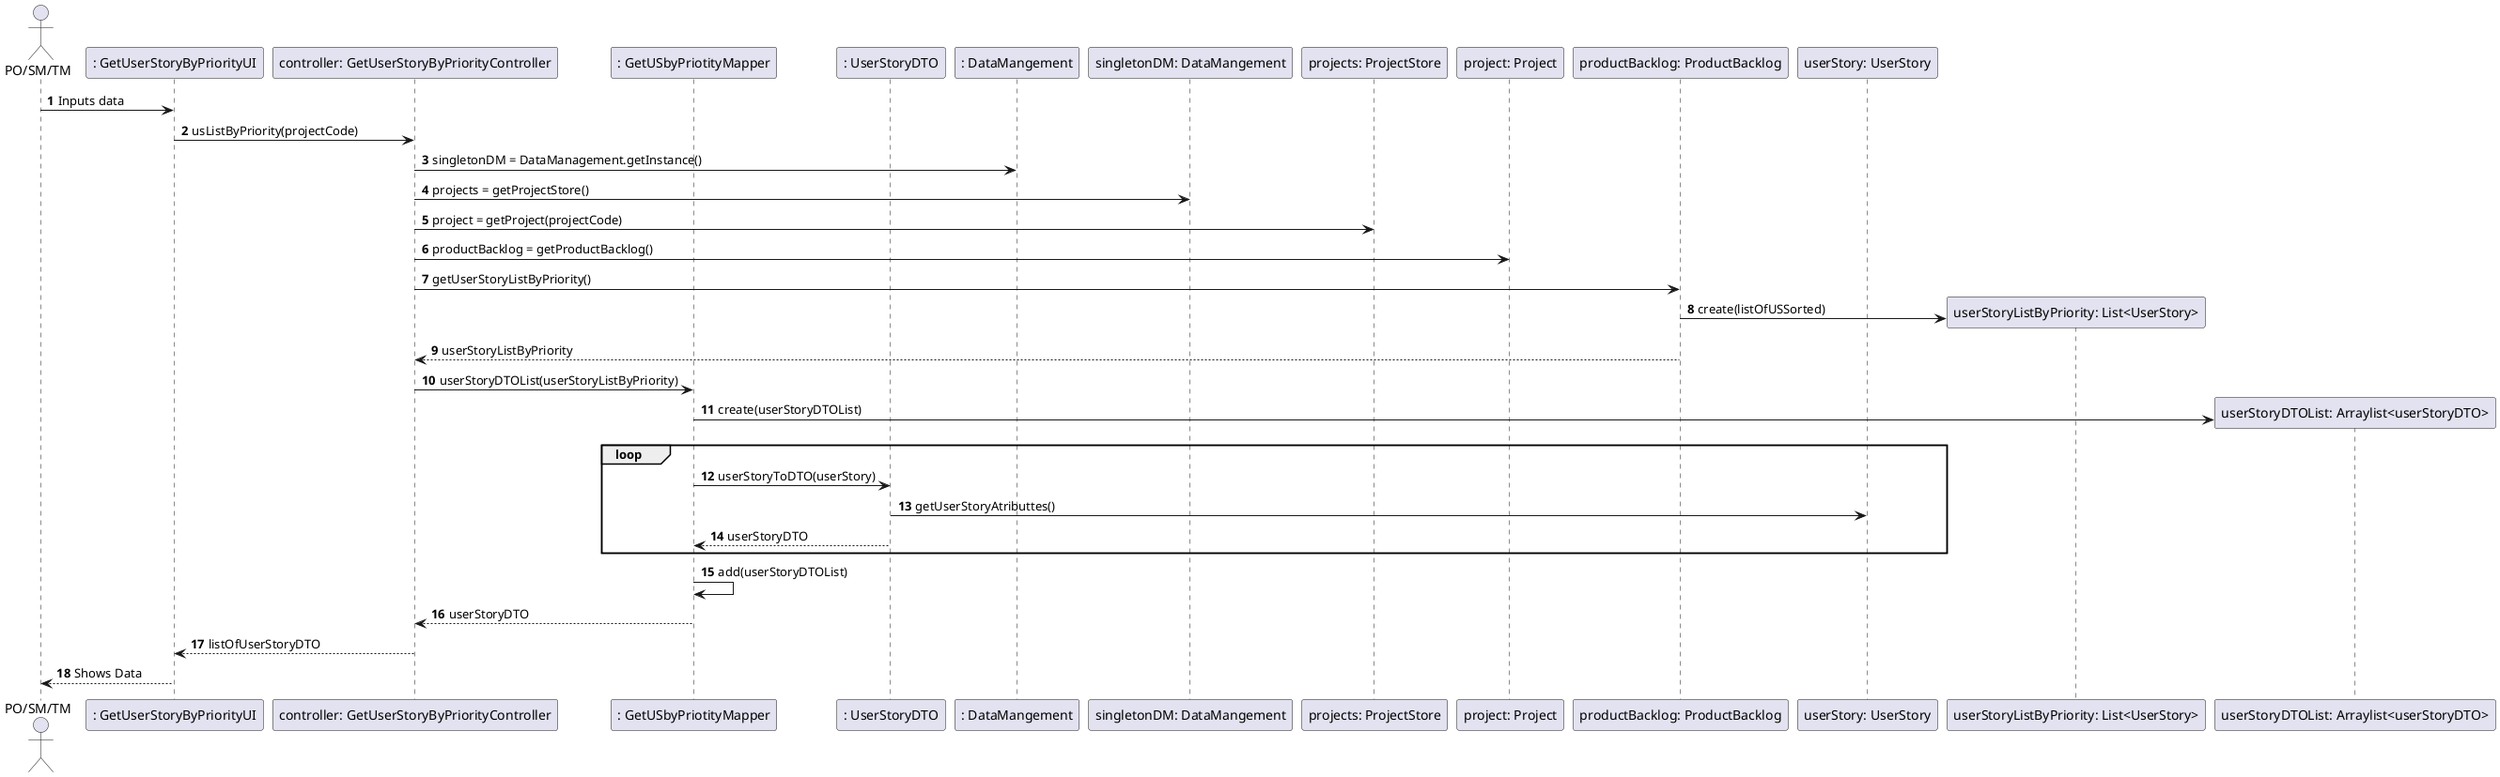 @startuml
autonumber
actor "PO/SM/TM" as actor
participant ": GetUserStoryByPriorityUI" as ui
participant "controller: GetUserStoryByPriorityController" as controller
participant ": GetUSbyPriotityMapper" as mapper
participant ": UserStoryDTO" as dto
participant ": DataMangement" as dataManagement
participant "singletonDM: DataMangement" as singleton
participant "projects: ProjectStore" as projectStore
participant "project: Project" as project
participant "productBacklog: ProductBacklog" as productBacklog
participant "userStory: UserStory" as userStory
actor -> ui : Inputs data
ui -> controller : usListByPriority(projectCode)
controller -> dataManagement : singletonDM = DataManagement.getInstance()
controller -> singleton : projects = getProjectStore()
controller -> projectStore : project = getProject(projectCode)
controller -> project : productBacklog = getProductBacklog()
controller -> productBacklog : getUserStoryListByPriority()
create participant "userStoryListByPriority: List<UserStory>" as creation
productBacklog -> creation : create(listOfUSSorted)
productBacklog --> controller : userStoryListByPriority
controller -> mapper : userStoryDTOList(userStoryListByPriority)
create participant "userStoryDTOList: Arraylist<userStoryDTO>" as userStoryDTOList
mapper -> userStoryDTOList : create(userStoryDTOList)
loop
mapper -> dto : userStoryToDTO(userStory)
dto -> userStory : getUserStoryAtributtes()
dto --> mapper : userStoryDTO
end
mapper -> mapper : add(userStoryDTOList)
mapper --> controller : userStoryDTO
controller --> ui : listOfUserStoryDTO
ui --> actor : Shows Data

@enduml